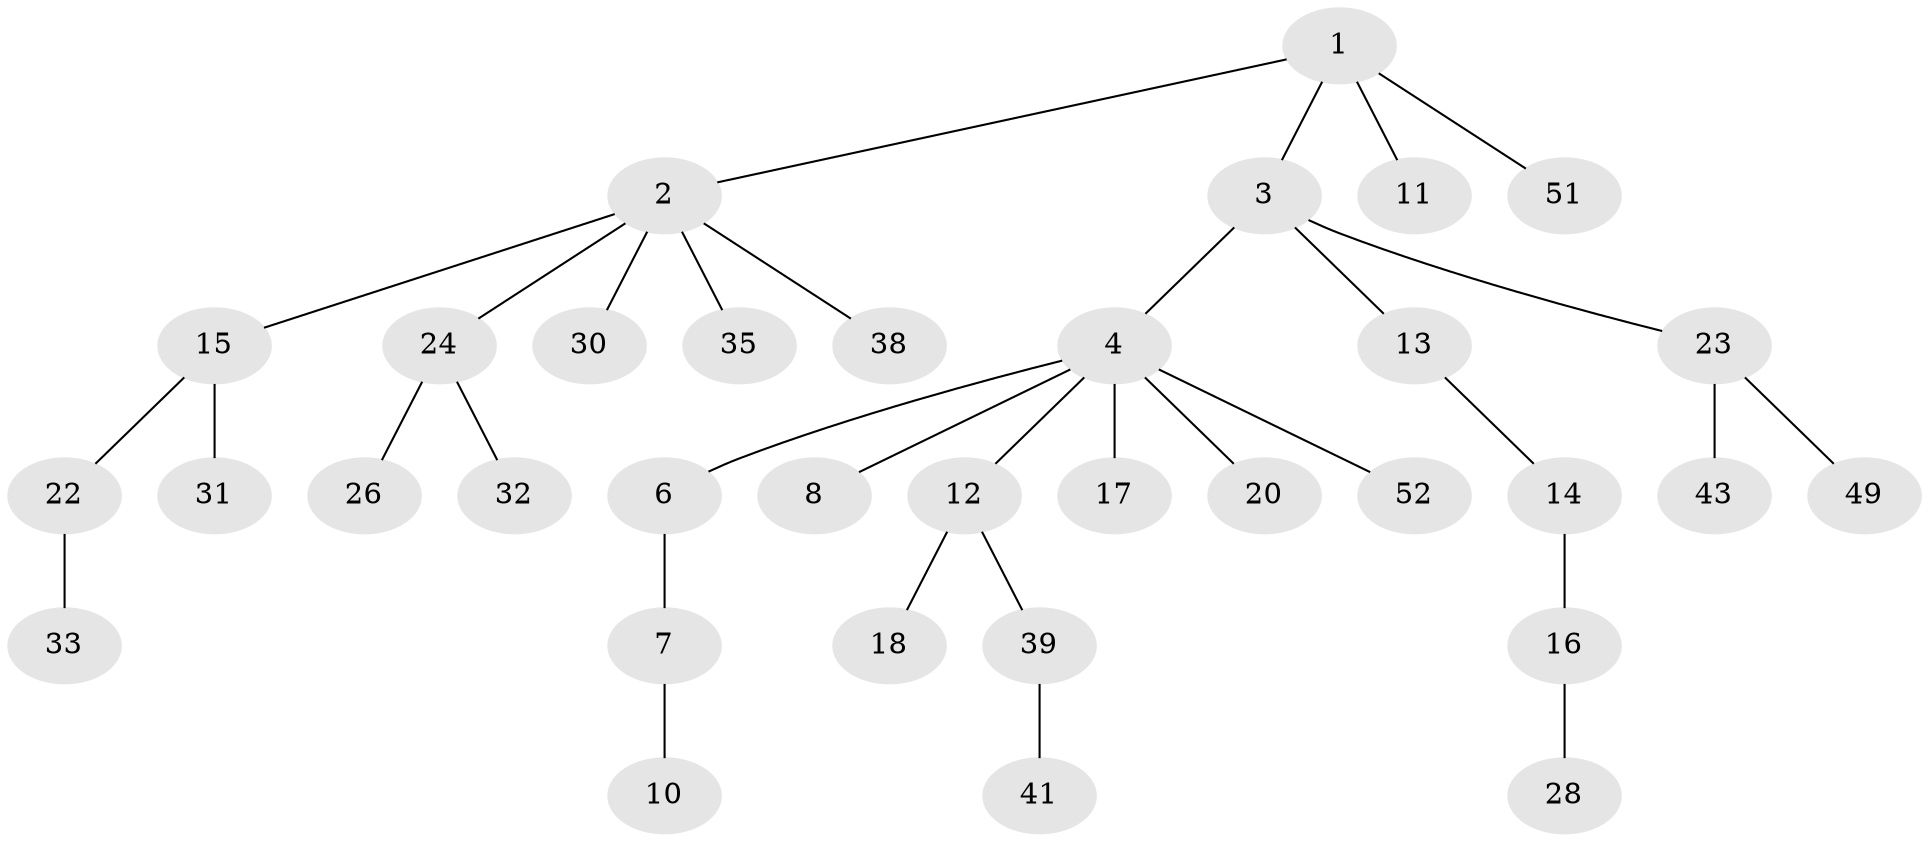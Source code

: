 // Generated by graph-tools (version 1.1) at 2025/52/02/27/25 19:52:10]
// undirected, 34 vertices, 33 edges
graph export_dot {
graph [start="1"]
  node [color=gray90,style=filled];
  1 [super="+19"];
  2 [super="+9"];
  3;
  4 [super="+5"];
  6 [super="+42"];
  7;
  8;
  10 [super="+21"];
  11;
  12 [super="+45"];
  13 [super="+37"];
  14 [super="+48"];
  15;
  16 [super="+27"];
  17 [super="+25"];
  18 [super="+50"];
  20;
  22 [super="+29"];
  23 [super="+34"];
  24;
  26 [super="+46"];
  28;
  30;
  31 [super="+36"];
  32 [super="+44"];
  33 [super="+40"];
  35;
  38;
  39;
  41 [super="+47"];
  43;
  49;
  51;
  52;
  1 -- 2;
  1 -- 3;
  1 -- 11;
  1 -- 51;
  2 -- 24;
  2 -- 30;
  2 -- 35;
  2 -- 38;
  2 -- 15;
  3 -- 4;
  3 -- 13;
  3 -- 23;
  4 -- 6;
  4 -- 8;
  4 -- 52;
  4 -- 17;
  4 -- 20;
  4 -- 12;
  6 -- 7;
  7 -- 10;
  12 -- 18;
  12 -- 39;
  13 -- 14;
  14 -- 16;
  15 -- 22;
  15 -- 31;
  16 -- 28;
  22 -- 33;
  23 -- 49;
  23 -- 43;
  24 -- 26;
  24 -- 32;
  39 -- 41;
}
